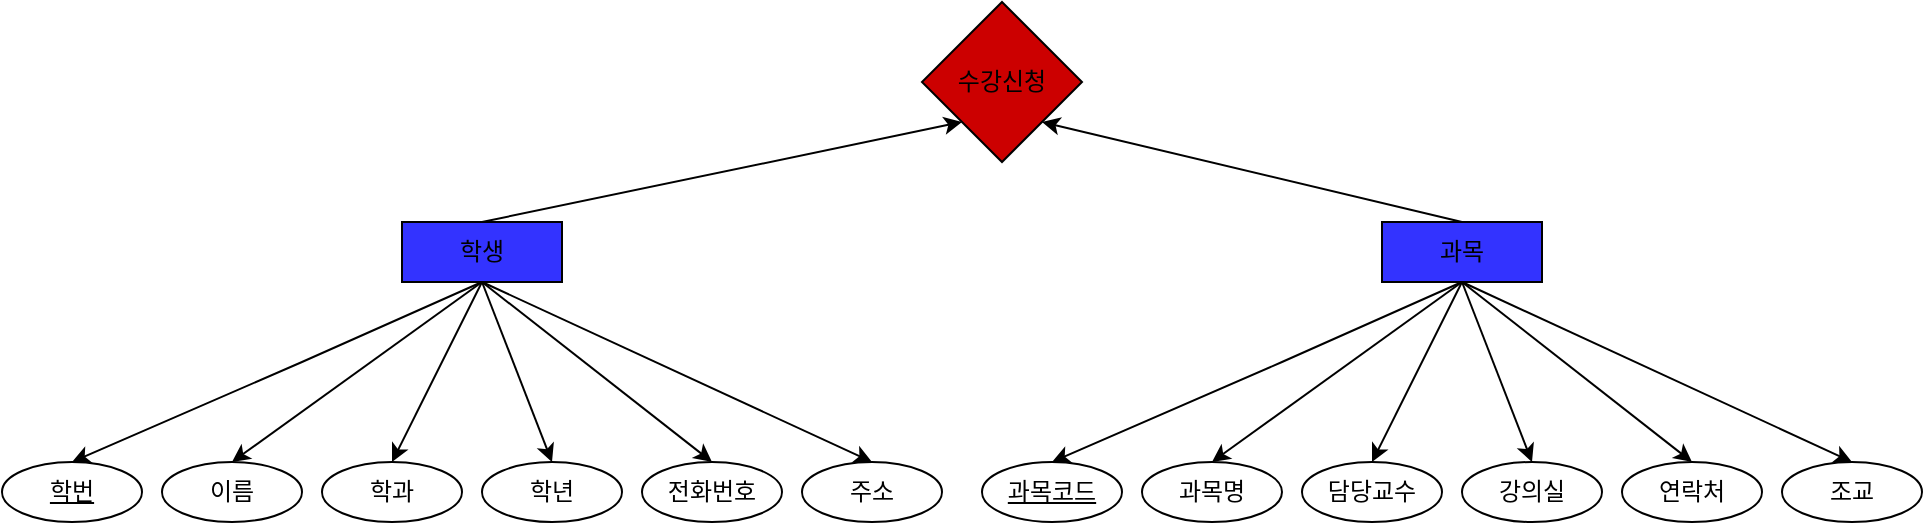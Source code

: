<mxfile version="21.2.1" type="device">
  <diagram id="GCTHlMyWttVHBe4x4-ZL" name="페이지-1">
    <mxGraphModel dx="1434" dy="836" grid="1" gridSize="10" guides="1" tooltips="1" connect="1" arrows="1" fold="1" page="1" pageScale="1" pageWidth="827" pageHeight="1169" math="0" shadow="0">
      <root>
        <mxCell id="0" />
        <mxCell id="1" parent="0" />
        <mxCell id="-1Lxs-uOC5roMehxHQ7_-15" value="" style="rounded=0;orthogonalLoop=1;jettySize=auto;html=1;exitX=0.5;exitY=0;exitDx=0;exitDy=0;entryX=0;entryY=1;entryDx=0;entryDy=0;" parent="1" source="MIJ6zhq_ZehqNHTmcBKQ-1" target="-1Lxs-uOC5roMehxHQ7_-14" edge="1">
          <mxGeometry relative="1" as="geometry">
            <mxPoint x="250" y="140" as="sourcePoint" />
          </mxGeometry>
        </mxCell>
        <mxCell id="-1Lxs-uOC5roMehxHQ7_-14" value="수강신청" style="rhombus;whiteSpace=wrap;html=1;fillColor=#CC0000;" parent="1" vertex="1">
          <mxGeometry x="460" y="30" width="80" height="80" as="geometry" />
        </mxCell>
        <mxCell id="-1Lxs-uOC5roMehxHQ7_-22" value="과목" style="whiteSpace=wrap;html=1;align=center;fillColor=#3333FF;" parent="1" vertex="1">
          <mxGeometry x="690" y="140" width="80" height="30" as="geometry" />
        </mxCell>
        <mxCell id="-1Lxs-uOC5roMehxHQ7_-23" value="과목코드" style="ellipse;whiteSpace=wrap;html=1;align=center;fontStyle=4;" parent="1" vertex="1">
          <mxGeometry x="490" y="260" width="70" height="30" as="geometry" />
        </mxCell>
        <mxCell id="-1Lxs-uOC5roMehxHQ7_-24" value="과목명" style="ellipse;whiteSpace=wrap;html=1;align=center;" parent="1" vertex="1">
          <mxGeometry x="570" y="260" width="70" height="30" as="geometry" />
        </mxCell>
        <mxCell id="-1Lxs-uOC5roMehxHQ7_-25" value="담당교수" style="ellipse;whiteSpace=wrap;html=1;align=center;" parent="1" vertex="1">
          <mxGeometry x="650" y="260" width="70" height="30" as="geometry" />
        </mxCell>
        <mxCell id="-1Lxs-uOC5roMehxHQ7_-26" value="강의실" style="ellipse;whiteSpace=wrap;html=1;align=center;" parent="1" vertex="1">
          <mxGeometry x="730" y="260" width="70" height="30" as="geometry" />
        </mxCell>
        <mxCell id="-1Lxs-uOC5roMehxHQ7_-27" value="연락처" style="ellipse;whiteSpace=wrap;html=1;align=center;" parent="1" vertex="1">
          <mxGeometry x="810" y="260" width="70" height="30" as="geometry" />
        </mxCell>
        <mxCell id="-1Lxs-uOC5roMehxHQ7_-28" value="조교" style="ellipse;whiteSpace=wrap;html=1;align=center;" parent="1" vertex="1">
          <mxGeometry x="890" y="260" width="70" height="30" as="geometry" />
        </mxCell>
        <mxCell id="-1Lxs-uOC5roMehxHQ7_-29" value="" style="rounded=0;orthogonalLoop=1;jettySize=auto;html=1;exitX=0.5;exitY=1;exitDx=0;exitDy=0;entryX=0.5;entryY=0;entryDx=0;entryDy=0;" parent="1" source="-1Lxs-uOC5roMehxHQ7_-22" target="-1Lxs-uOC5roMehxHQ7_-23" edge="1">
          <mxGeometry relative="1" as="geometry">
            <mxPoint x="515" y="241" as="sourcePoint" />
            <mxPoint x="520" y="210" as="targetPoint" />
            <Array as="points">
              <mxPoint x="640" y="210" />
            </Array>
          </mxGeometry>
        </mxCell>
        <mxCell id="-1Lxs-uOC5roMehxHQ7_-30" value="" style="rounded=0;orthogonalLoop=1;jettySize=auto;html=1;exitX=0.5;exitY=1;exitDx=0;exitDy=0;entryX=0.5;entryY=0;entryDx=0;entryDy=0;" parent="1" source="-1Lxs-uOC5roMehxHQ7_-22" target="-1Lxs-uOC5roMehxHQ7_-24" edge="1">
          <mxGeometry relative="1" as="geometry">
            <mxPoint x="535" y="270" as="sourcePoint" />
            <mxPoint x="530" y="160" as="targetPoint" />
          </mxGeometry>
        </mxCell>
        <mxCell id="-1Lxs-uOC5roMehxHQ7_-31" value="" style="rounded=0;orthogonalLoop=1;jettySize=auto;html=1;exitX=0.5;exitY=1;exitDx=0;exitDy=0;entryX=0.5;entryY=0;entryDx=0;entryDy=0;" parent="1" source="-1Lxs-uOC5roMehxHQ7_-22" target="-1Lxs-uOC5roMehxHQ7_-25" edge="1">
          <mxGeometry relative="1" as="geometry">
            <mxPoint x="615" y="270" as="sourcePoint" />
            <mxPoint x="580" y="160" as="targetPoint" />
          </mxGeometry>
        </mxCell>
        <mxCell id="-1Lxs-uOC5roMehxHQ7_-32" value="" style="rounded=0;orthogonalLoop=1;jettySize=auto;html=1;exitX=0.5;exitY=1;exitDx=0;exitDy=0;entryX=0.5;entryY=0;entryDx=0;entryDy=0;" parent="1" source="-1Lxs-uOC5roMehxHQ7_-22" target="-1Lxs-uOC5roMehxHQ7_-26" edge="1">
          <mxGeometry relative="1" as="geometry">
            <mxPoint x="695" y="270" as="sourcePoint" />
            <mxPoint x="580" y="190" as="targetPoint" />
          </mxGeometry>
        </mxCell>
        <mxCell id="-1Lxs-uOC5roMehxHQ7_-33" value="" style="rounded=0;orthogonalLoop=1;jettySize=auto;html=1;exitX=0.5;exitY=1;exitDx=0;exitDy=0;entryX=0.5;entryY=0;entryDx=0;entryDy=0;" parent="1" source="-1Lxs-uOC5roMehxHQ7_-22" target="-1Lxs-uOC5roMehxHQ7_-27" edge="1">
          <mxGeometry relative="1" as="geometry">
            <mxPoint x="775" y="270" as="sourcePoint" />
            <mxPoint x="690" y="210" as="targetPoint" />
          </mxGeometry>
        </mxCell>
        <mxCell id="-1Lxs-uOC5roMehxHQ7_-34" value="" style="rounded=0;orthogonalLoop=1;jettySize=auto;html=1;exitX=0.5;exitY=1;exitDx=0;exitDy=0;entryX=0.5;entryY=0;entryDx=0;entryDy=0;" parent="1" source="-1Lxs-uOC5roMehxHQ7_-22" target="-1Lxs-uOC5roMehxHQ7_-28" edge="1">
          <mxGeometry relative="1" as="geometry">
            <mxPoint x="893" y="260" as="sourcePoint" />
            <mxPoint x="900" y="150" as="targetPoint" />
          </mxGeometry>
        </mxCell>
        <mxCell id="-1Lxs-uOC5roMehxHQ7_-35" value="" style="rounded=0;orthogonalLoop=1;jettySize=auto;html=1;exitX=0.5;exitY=0;exitDx=0;exitDy=0;entryX=1;entryY=1;entryDx=0;entryDy=0;" parent="1" source="-1Lxs-uOC5roMehxHQ7_-22" target="-1Lxs-uOC5roMehxHQ7_-14" edge="1">
          <mxGeometry relative="1" as="geometry">
            <mxPoint x="460" y="170" as="sourcePoint" />
            <mxPoint x="690" y="120" as="targetPoint" />
          </mxGeometry>
        </mxCell>
        <mxCell id="MIJ6zhq_ZehqNHTmcBKQ-1" value="학생" style="whiteSpace=wrap;html=1;align=center;fillColor=#3333FF;" vertex="1" parent="1">
          <mxGeometry x="200" y="140" width="80" height="30" as="geometry" />
        </mxCell>
        <mxCell id="MIJ6zhq_ZehqNHTmcBKQ-2" value="학번" style="ellipse;whiteSpace=wrap;html=1;align=center;fontStyle=4;" vertex="1" parent="1">
          <mxGeometry y="260" width="70" height="30" as="geometry" />
        </mxCell>
        <mxCell id="MIJ6zhq_ZehqNHTmcBKQ-3" value="이름" style="ellipse;whiteSpace=wrap;html=1;align=center;" vertex="1" parent="1">
          <mxGeometry x="80" y="260" width="70" height="30" as="geometry" />
        </mxCell>
        <mxCell id="MIJ6zhq_ZehqNHTmcBKQ-4" value="학과" style="ellipse;whiteSpace=wrap;html=1;align=center;" vertex="1" parent="1">
          <mxGeometry x="160" y="260" width="70" height="30" as="geometry" />
        </mxCell>
        <mxCell id="MIJ6zhq_ZehqNHTmcBKQ-5" value="학년" style="ellipse;whiteSpace=wrap;html=1;align=center;" vertex="1" parent="1">
          <mxGeometry x="240" y="260" width="70" height="30" as="geometry" />
        </mxCell>
        <mxCell id="MIJ6zhq_ZehqNHTmcBKQ-6" value="전화번호" style="ellipse;whiteSpace=wrap;html=1;align=center;" vertex="1" parent="1">
          <mxGeometry x="320" y="260" width="70" height="30" as="geometry" />
        </mxCell>
        <mxCell id="MIJ6zhq_ZehqNHTmcBKQ-7" value="주소" style="ellipse;whiteSpace=wrap;html=1;align=center;" vertex="1" parent="1">
          <mxGeometry x="400" y="260" width="70" height="30" as="geometry" />
        </mxCell>
        <mxCell id="MIJ6zhq_ZehqNHTmcBKQ-8" value="" style="rounded=0;orthogonalLoop=1;jettySize=auto;html=1;exitX=0.5;exitY=1;exitDx=0;exitDy=0;entryX=0.5;entryY=0;entryDx=0;entryDy=0;" edge="1" source="MIJ6zhq_ZehqNHTmcBKQ-1" target="MIJ6zhq_ZehqNHTmcBKQ-2" parent="1">
          <mxGeometry relative="1" as="geometry">
            <mxPoint x="25" y="241" as="sourcePoint" />
            <mxPoint x="30" y="210" as="targetPoint" />
            <Array as="points">
              <mxPoint x="150" y="210" />
            </Array>
          </mxGeometry>
        </mxCell>
        <mxCell id="MIJ6zhq_ZehqNHTmcBKQ-9" value="" style="rounded=0;orthogonalLoop=1;jettySize=auto;html=1;exitX=0.5;exitY=1;exitDx=0;exitDy=0;entryX=0.5;entryY=0;entryDx=0;entryDy=0;" edge="1" source="MIJ6zhq_ZehqNHTmcBKQ-1" target="MIJ6zhq_ZehqNHTmcBKQ-3" parent="1">
          <mxGeometry relative="1" as="geometry">
            <mxPoint x="45" y="270" as="sourcePoint" />
            <mxPoint x="40" y="160" as="targetPoint" />
          </mxGeometry>
        </mxCell>
        <mxCell id="MIJ6zhq_ZehqNHTmcBKQ-10" value="" style="rounded=0;orthogonalLoop=1;jettySize=auto;html=1;exitX=0.5;exitY=1;exitDx=0;exitDy=0;entryX=0.5;entryY=0;entryDx=0;entryDy=0;" edge="1" source="MIJ6zhq_ZehqNHTmcBKQ-1" target="MIJ6zhq_ZehqNHTmcBKQ-4" parent="1">
          <mxGeometry relative="1" as="geometry">
            <mxPoint x="125" y="270" as="sourcePoint" />
            <mxPoint x="90" y="160" as="targetPoint" />
          </mxGeometry>
        </mxCell>
        <mxCell id="MIJ6zhq_ZehqNHTmcBKQ-11" value="" style="rounded=0;orthogonalLoop=1;jettySize=auto;html=1;exitX=0.5;exitY=1;exitDx=0;exitDy=0;entryX=0.5;entryY=0;entryDx=0;entryDy=0;" edge="1" source="MIJ6zhq_ZehqNHTmcBKQ-1" target="MIJ6zhq_ZehqNHTmcBKQ-5" parent="1">
          <mxGeometry relative="1" as="geometry">
            <mxPoint x="205" y="270" as="sourcePoint" />
            <mxPoint x="90" y="190" as="targetPoint" />
          </mxGeometry>
        </mxCell>
        <mxCell id="MIJ6zhq_ZehqNHTmcBKQ-12" value="" style="rounded=0;orthogonalLoop=1;jettySize=auto;html=1;exitX=0.5;exitY=1;exitDx=0;exitDy=0;entryX=0.5;entryY=0;entryDx=0;entryDy=0;" edge="1" source="MIJ6zhq_ZehqNHTmcBKQ-1" target="MIJ6zhq_ZehqNHTmcBKQ-6" parent="1">
          <mxGeometry relative="1" as="geometry">
            <mxPoint x="285" y="270" as="sourcePoint" />
            <mxPoint x="200" y="210" as="targetPoint" />
          </mxGeometry>
        </mxCell>
        <mxCell id="MIJ6zhq_ZehqNHTmcBKQ-13" value="" style="rounded=0;orthogonalLoop=1;jettySize=auto;html=1;exitX=0.5;exitY=1;exitDx=0;exitDy=0;entryX=0.5;entryY=0;entryDx=0;entryDy=0;" edge="1" source="MIJ6zhq_ZehqNHTmcBKQ-1" target="MIJ6zhq_ZehqNHTmcBKQ-7" parent="1">
          <mxGeometry relative="1" as="geometry">
            <mxPoint x="403" y="260" as="sourcePoint" />
            <mxPoint x="410" y="150" as="targetPoint" />
          </mxGeometry>
        </mxCell>
      </root>
    </mxGraphModel>
  </diagram>
</mxfile>
